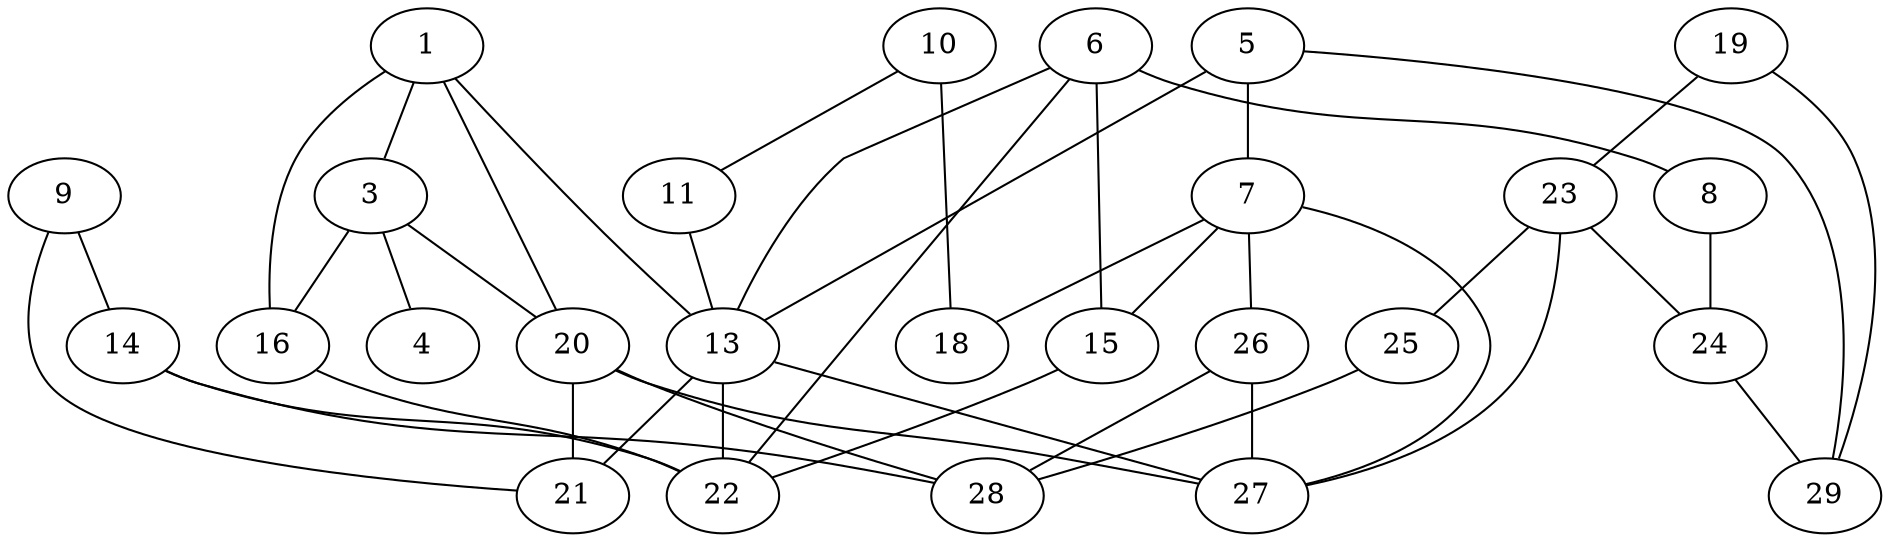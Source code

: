 graph G {
    "13" -- "22";
    "1" -- "3";
    "10" -- "11";
    "5" -- "13";
    "26" -- "28";
    "13" -- "21";
    "1" -- "20";
    "14" -- "22";
    "8" -- "24";
    "7" -- "15";
    "19" -- "29";
    "20" -- "21";
    "9" -- "21";
    "1" -- "16";
    "3" -- "20";
    "10" -- "18";
    "16" -- "22";
    "6" -- "22";
    "3" -- "16";
    "23" -- "27";
    "6" -- "15";
    "5" -- "29";
    "20" -- "27";
    "23" -- "25";
    "11" -- "13";
    "14" -- "28";
    "15" -- "22";
    "9" -- "14";
    "1" -- "13";
    "7" -- "27";
    "7" -- "18";
    "23" -- "24";
    "25" -- "28";
    "26" -- "27";
    "6" -- "8";
    "7" -- "26";
    "24" -- "29";
    "5" -- "7";
    "13" -- "27";
    "20" -- "28";
    "6" -- "13";
    "19" -- "23";
    "3" -- "4";
}
